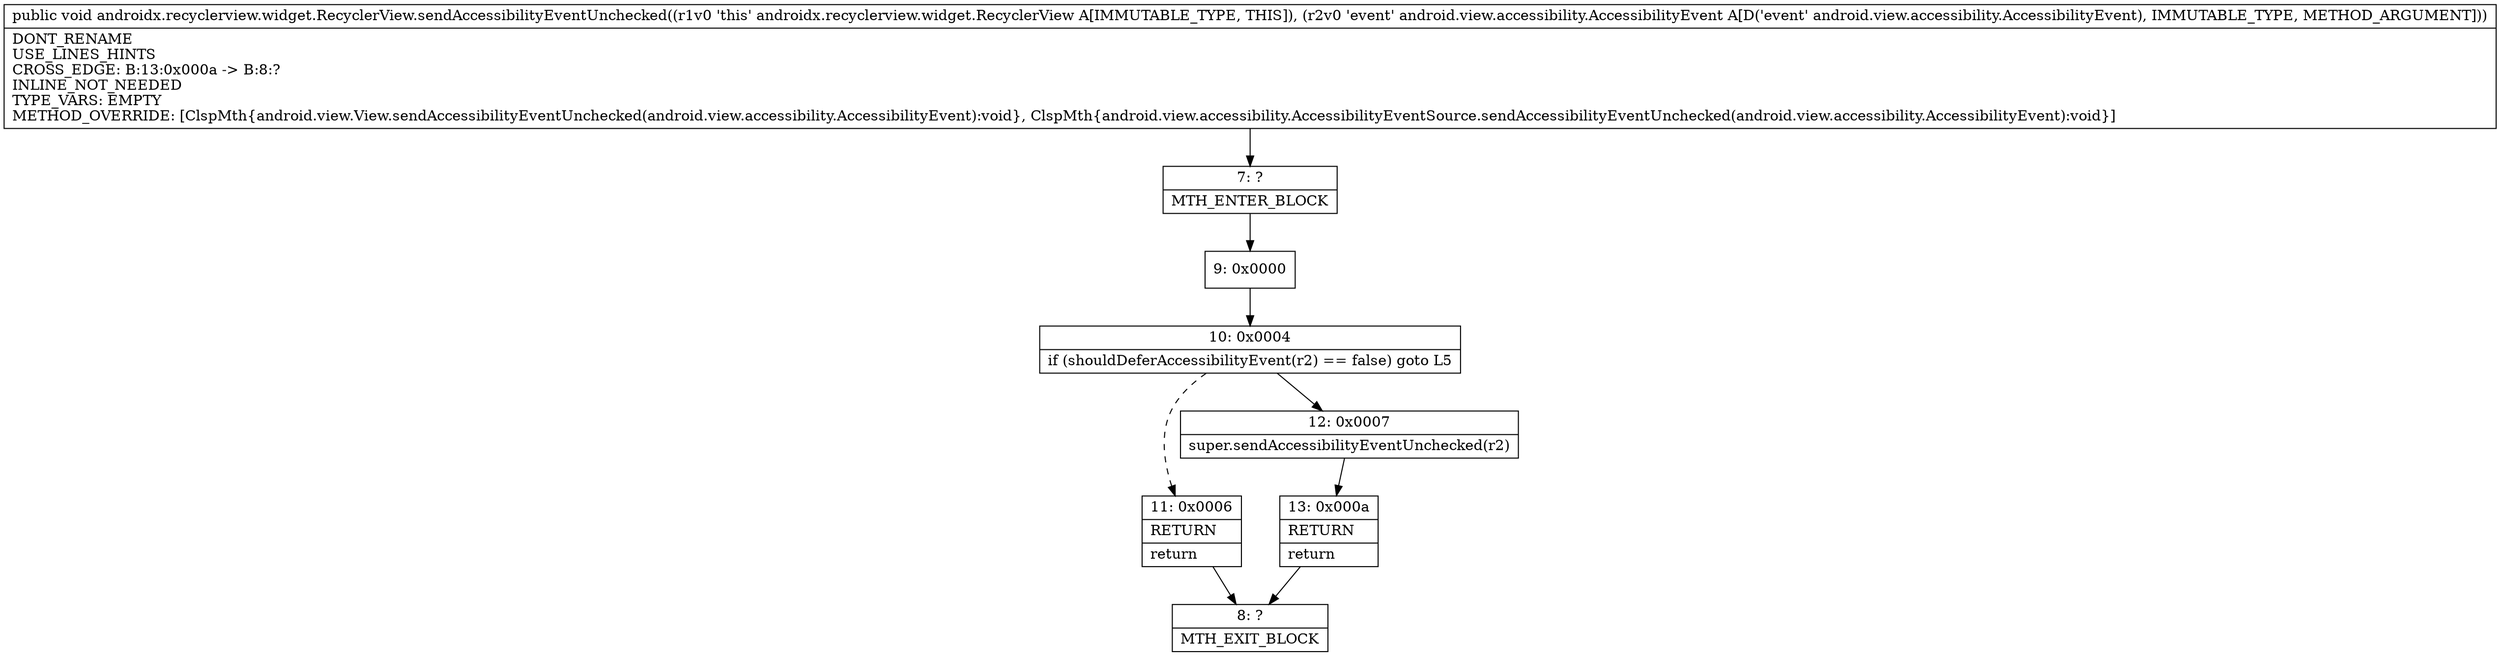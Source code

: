 digraph "CFG forandroidx.recyclerview.widget.RecyclerView.sendAccessibilityEventUnchecked(Landroid\/view\/accessibility\/AccessibilityEvent;)V" {
Node_7 [shape=record,label="{7\:\ ?|MTH_ENTER_BLOCK\l}"];
Node_9 [shape=record,label="{9\:\ 0x0000}"];
Node_10 [shape=record,label="{10\:\ 0x0004|if (shouldDeferAccessibilityEvent(r2) == false) goto L5\l}"];
Node_11 [shape=record,label="{11\:\ 0x0006|RETURN\l|return\l}"];
Node_8 [shape=record,label="{8\:\ ?|MTH_EXIT_BLOCK\l}"];
Node_12 [shape=record,label="{12\:\ 0x0007|super.sendAccessibilityEventUnchecked(r2)\l}"];
Node_13 [shape=record,label="{13\:\ 0x000a|RETURN\l|return\l}"];
MethodNode[shape=record,label="{public void androidx.recyclerview.widget.RecyclerView.sendAccessibilityEventUnchecked((r1v0 'this' androidx.recyclerview.widget.RecyclerView A[IMMUTABLE_TYPE, THIS]), (r2v0 'event' android.view.accessibility.AccessibilityEvent A[D('event' android.view.accessibility.AccessibilityEvent), IMMUTABLE_TYPE, METHOD_ARGUMENT]))  | DONT_RENAME\lUSE_LINES_HINTS\lCROSS_EDGE: B:13:0x000a \-\> B:8:?\lINLINE_NOT_NEEDED\lTYPE_VARS: EMPTY\lMETHOD_OVERRIDE: [ClspMth\{android.view.View.sendAccessibilityEventUnchecked(android.view.accessibility.AccessibilityEvent):void\}, ClspMth\{android.view.accessibility.AccessibilityEventSource.sendAccessibilityEventUnchecked(android.view.accessibility.AccessibilityEvent):void\}]\l}"];
MethodNode -> Node_7;Node_7 -> Node_9;
Node_9 -> Node_10;
Node_10 -> Node_11[style=dashed];
Node_10 -> Node_12;
Node_11 -> Node_8;
Node_12 -> Node_13;
Node_13 -> Node_8;
}

